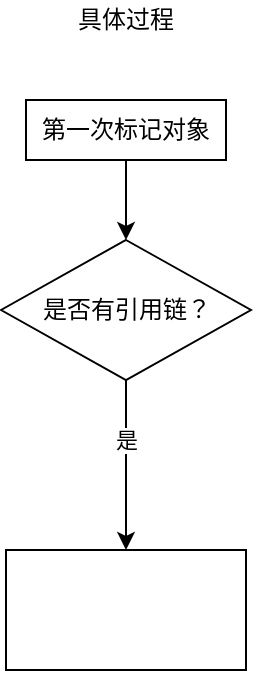 <mxfile version="14.1.2" type="github">
  <diagram id="siMh5b_u8r_c2KPUggQ8" name="Page-1">
    <mxGraphModel dx="750" dy="705" grid="1" gridSize="10" guides="1" tooltips="1" connect="1" arrows="1" fold="1" page="1" pageScale="1" pageWidth="827" pageHeight="1169" math="0" shadow="0">
      <root>
        <mxCell id="0" />
        <mxCell id="1" parent="0" />
        <mxCell id="v0MN4HT3yX1japyon12U-1" value="具体过程" style="text;html=1;strokeColor=none;fillColor=none;align=center;verticalAlign=middle;whiteSpace=wrap;rounded=0;" vertex="1" parent="1">
          <mxGeometry x="270" y="30" width="70" height="20" as="geometry" />
        </mxCell>
        <mxCell id="v0MN4HT3yX1japyon12U-4" value="" style="edgeStyle=orthogonalEdgeStyle;rounded=0;orthogonalLoop=1;jettySize=auto;html=1;" edge="1" parent="1" source="v0MN4HT3yX1japyon12U-2" target="v0MN4HT3yX1japyon12U-3">
          <mxGeometry relative="1" as="geometry" />
        </mxCell>
        <mxCell id="v0MN4HT3yX1japyon12U-2" value="第一次标记对象" style="rounded=0;whiteSpace=wrap;html=1;" vertex="1" parent="1">
          <mxGeometry x="255" y="80" width="100" height="30" as="geometry" />
        </mxCell>
        <mxCell id="v0MN4HT3yX1japyon12U-6" value="" style="edgeStyle=orthogonalEdgeStyle;rounded=0;orthogonalLoop=1;jettySize=auto;html=1;" edge="1" parent="1" source="v0MN4HT3yX1japyon12U-3" target="v0MN4HT3yX1japyon12U-5">
          <mxGeometry relative="1" as="geometry" />
        </mxCell>
        <mxCell id="v0MN4HT3yX1japyon12U-7" value="是" style="edgeLabel;html=1;align=center;verticalAlign=middle;resizable=0;points=[];" vertex="1" connectable="0" parent="v0MN4HT3yX1japyon12U-6">
          <mxGeometry x="-0.299" relative="1" as="geometry">
            <mxPoint as="offset" />
          </mxGeometry>
        </mxCell>
        <mxCell id="v0MN4HT3yX1japyon12U-3" value="是否有引用链？" style="rhombus;whiteSpace=wrap;html=1;" vertex="1" parent="1">
          <mxGeometry x="242.5" y="150" width="125" height="70" as="geometry" />
        </mxCell>
        <mxCell id="v0MN4HT3yX1japyon12U-5" value="" style="whiteSpace=wrap;html=1;" vertex="1" parent="1">
          <mxGeometry x="245" y="305" width="120" height="60" as="geometry" />
        </mxCell>
      </root>
    </mxGraphModel>
  </diagram>
</mxfile>
